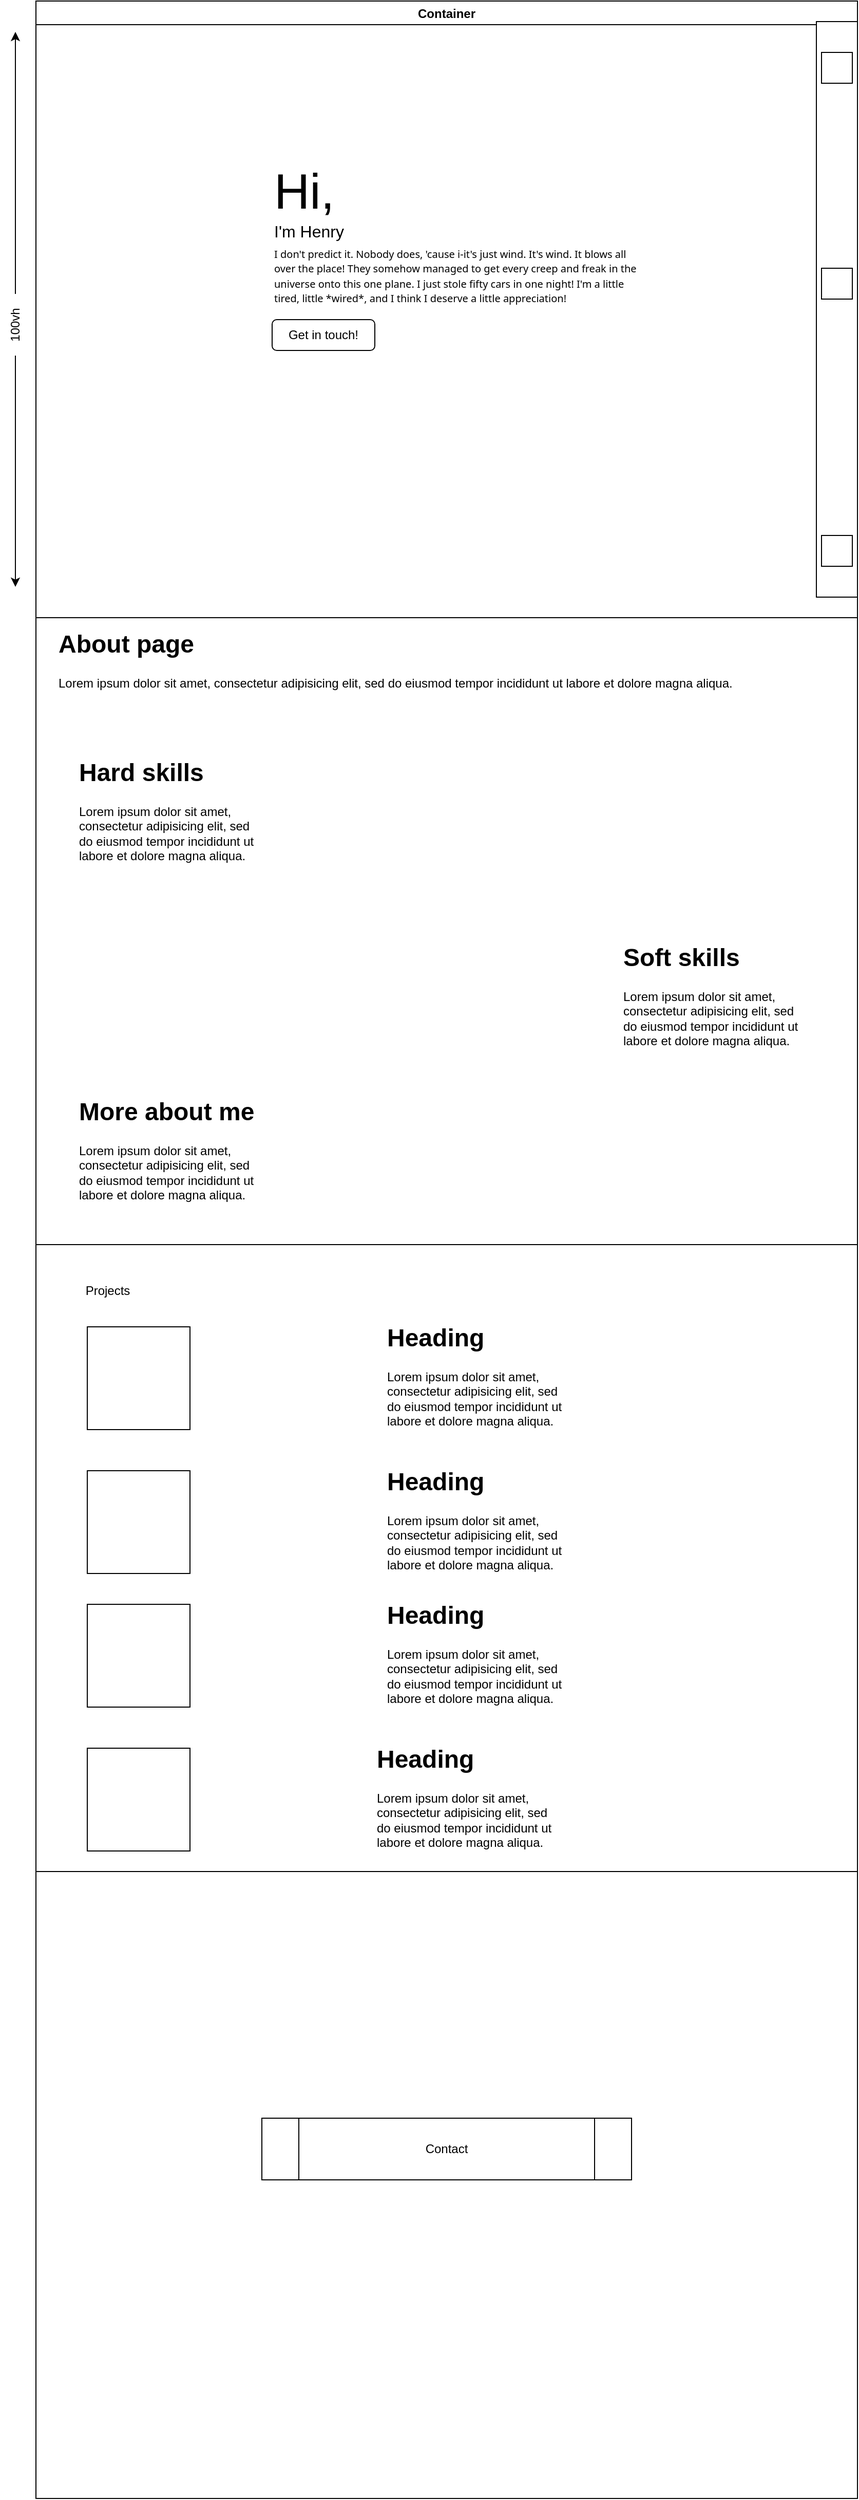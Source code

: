 <mxfile version="24.6.5" type="device">
  <diagram name="Page-1" id="C7EKkYM80mB1PNB-e7aC">
    <mxGraphModel dx="2501" dy="1999" grid="1" gridSize="10" guides="1" tooltips="1" connect="1" arrows="1" fold="1" page="1" pageScale="1" pageWidth="827" pageHeight="1169" math="0" shadow="0">
      <root>
        <mxCell id="0" />
        <mxCell id="1" parent="0" />
        <mxCell id="GUCerZjOvm7Owrwp1h2M-1" value="Container" style="swimlane;" parent="1" vertex="1">
          <mxGeometry y="-20" width="800" height="1820" as="geometry" />
        </mxCell>
        <mxCell id="GUCerZjOvm7Owrwp1h2M-2" value="" style="rounded=0;whiteSpace=wrap;html=1;" parent="GUCerZjOvm7Owrwp1h2M-1" vertex="1">
          <mxGeometry x="760" y="20" width="40" height="560" as="geometry" />
        </mxCell>
        <mxCell id="GUCerZjOvm7Owrwp1h2M-7" value="" style="whiteSpace=wrap;html=1;aspect=fixed;" parent="GUCerZjOvm7Owrwp1h2M-1" vertex="1">
          <mxGeometry x="765" y="50" width="30" height="30" as="geometry" />
        </mxCell>
        <mxCell id="GUCerZjOvm7Owrwp1h2M-8" value="" style="whiteSpace=wrap;html=1;aspect=fixed;" parent="GUCerZjOvm7Owrwp1h2M-1" vertex="1">
          <mxGeometry x="765" y="260" width="30" height="30" as="geometry" />
        </mxCell>
        <mxCell id="GUCerZjOvm7Owrwp1h2M-9" value="" style="whiteSpace=wrap;html=1;aspect=fixed;" parent="GUCerZjOvm7Owrwp1h2M-1" vertex="1">
          <mxGeometry x="765" y="520" width="30" height="30" as="geometry" />
        </mxCell>
        <mxCell id="GUCerZjOvm7Owrwp1h2M-11" value="&lt;font style=&quot;font-size: 48px;&quot;&gt;Hi,&lt;/font&gt;&lt;div&gt;&lt;font size=&quot;3&quot;&gt;I&#39;m Henry&lt;/font&gt;&lt;/div&gt;" style="text;html=1;align=left;verticalAlign=middle;whiteSpace=wrap;rounded=0;" parent="GUCerZjOvm7Owrwp1h2M-1" vertex="1">
          <mxGeometry x="230" y="150" width="280" height="90" as="geometry" />
        </mxCell>
        <mxCell id="GUCerZjOvm7Owrwp1h2M-12" value="&lt;span style=&quot;font-family: ui-sans-serif, system-ui, sans-serif, &amp;quot;Apple Color Emoji&amp;quot;, &amp;quot;Segoe UI Emoji&amp;quot;, &amp;quot;Segoe UI Symbol&amp;quot;, &amp;quot;Noto Color Emoji&amp;quot;; white-space-collapse: break-spaces;&quot;&gt;&lt;font style=&quot;font-size: 10px;&quot;&gt;&lt;br/&gt;I don&#39;t predict it. Nobody does, &#39;cause i-it&#39;s just wind. It&#39;s wind. It blows all over the place! They somehow managed to get every creep and freak in the universe onto this one plane. I just stole fifty cars in one night! I&#39;m a little tired, little *wired*, and I think I deserve a little appreciation!&lt;/font&gt;&lt;/span&gt;" style="text;html=1;align=left;verticalAlign=middle;whiteSpace=wrap;rounded=0;" parent="GUCerZjOvm7Owrwp1h2M-1" vertex="1">
          <mxGeometry x="230" y="220" width="370" height="80" as="geometry" />
        </mxCell>
        <mxCell id="GUCerZjOvm7Owrwp1h2M-13" value="Get in touch!" style="rounded=1;whiteSpace=wrap;html=1;" parent="GUCerZjOvm7Owrwp1h2M-1" vertex="1">
          <mxGeometry x="230" y="310" width="100" height="30" as="geometry" />
        </mxCell>
        <mxCell id="UNdLqfeP5muEoXmxbYU_-1" value="" style="rounded=0;whiteSpace=wrap;html=1;" vertex="1" parent="GUCerZjOvm7Owrwp1h2M-1">
          <mxGeometry y="600" width="800" height="610" as="geometry" />
        </mxCell>
        <mxCell id="UNdLqfeP5muEoXmxbYU_-3" value="&lt;h1 style=&quot;margin-top: 0px;&quot;&gt;About page&lt;/h1&gt;&lt;p&gt;Lorem ipsum dolor sit amet, consectetur adipisicing elit, sed do eiusmod tempor incididunt ut labore et dolore magna aliqua.&lt;/p&gt;" style="text;html=1;whiteSpace=wrap;overflow=hidden;rounded=0;" vertex="1" parent="GUCerZjOvm7Owrwp1h2M-1">
          <mxGeometry x="20" y="605" width="780" height="465" as="geometry" />
        </mxCell>
        <mxCell id="UNdLqfeP5muEoXmxbYU_-4" value="&lt;h1 style=&quot;margin-top: 0px;&quot;&gt;Hard skills&lt;/h1&gt;&lt;p&gt;Lorem ipsum dolor sit amet, consectetur adipisicing elit, sed do eiusmod tempor incididunt ut labore et dolore magna aliqua.&lt;/p&gt;" style="text;html=1;whiteSpace=wrap;overflow=hidden;rounded=0;" vertex="1" parent="GUCerZjOvm7Owrwp1h2M-1">
          <mxGeometry x="40" y="730" width="180" height="120" as="geometry" />
        </mxCell>
        <mxCell id="UNdLqfeP5muEoXmxbYU_-5" value="&lt;h1 style=&quot;margin-top: 0px;&quot;&gt;Soft skills&lt;/h1&gt;&lt;p&gt;Lorem ipsum dolor sit amet, consectetur adipisicing elit, sed do eiusmod tempor incididunt ut labore et dolore magna aliqua.&lt;/p&gt;" style="text;html=1;whiteSpace=wrap;overflow=hidden;rounded=0;" vertex="1" parent="GUCerZjOvm7Owrwp1h2M-1">
          <mxGeometry x="570" y="910" width="180" height="120" as="geometry" />
        </mxCell>
        <mxCell id="UNdLqfeP5muEoXmxbYU_-6" value="&lt;h1 style=&quot;margin-top: 0px;&quot;&gt;More about me&lt;/h1&gt;&lt;p&gt;Lorem ipsum dolor sit amet, consectetur adipisicing elit, sed do eiusmod tempor incididunt ut labore et dolore magna aliqua.&lt;/p&gt;" style="text;html=1;whiteSpace=wrap;overflow=hidden;rounded=0;" vertex="1" parent="GUCerZjOvm7Owrwp1h2M-1">
          <mxGeometry x="40" y="1060" width="180" height="120" as="geometry" />
        </mxCell>
        <mxCell id="UNdLqfeP5muEoXmxbYU_-20" value="" style="rounded=0;whiteSpace=wrap;html=1;" vertex="1" parent="GUCerZjOvm7Owrwp1h2M-1">
          <mxGeometry y="1210" width="800" height="610" as="geometry" />
        </mxCell>
        <mxCell id="UNdLqfeP5muEoXmxbYU_-21" value="Projects" style="text;html=1;align=center;verticalAlign=middle;whiteSpace=wrap;rounded=0;" vertex="1" parent="GUCerZjOvm7Owrwp1h2M-1">
          <mxGeometry x="40" y="1240" width="60" height="30" as="geometry" />
        </mxCell>
        <mxCell id="UNdLqfeP5muEoXmxbYU_-22" value="" style="whiteSpace=wrap;html=1;aspect=fixed;" vertex="1" parent="GUCerZjOvm7Owrwp1h2M-1">
          <mxGeometry x="50" y="1290" width="100" height="100" as="geometry" />
        </mxCell>
        <mxCell id="UNdLqfeP5muEoXmxbYU_-55" value="" style="whiteSpace=wrap;html=1;aspect=fixed;" vertex="1" parent="GUCerZjOvm7Owrwp1h2M-1">
          <mxGeometry x="50" y="1430" width="100" height="100" as="geometry" />
        </mxCell>
        <mxCell id="UNdLqfeP5muEoXmxbYU_-56" value="" style="whiteSpace=wrap;html=1;aspect=fixed;" vertex="1" parent="GUCerZjOvm7Owrwp1h2M-1">
          <mxGeometry x="50" y="1560" width="100" height="100" as="geometry" />
        </mxCell>
        <mxCell id="UNdLqfeP5muEoXmxbYU_-57" value="" style="whiteSpace=wrap;html=1;aspect=fixed;" vertex="1" parent="GUCerZjOvm7Owrwp1h2M-1">
          <mxGeometry x="50" y="1700" width="100" height="100" as="geometry" />
        </mxCell>
        <mxCell id="UNdLqfeP5muEoXmxbYU_-59" value="&lt;h1 style=&quot;margin-top: 0px;&quot;&gt;Heading&lt;/h1&gt;&lt;p&gt;Lorem ipsum dolor sit amet, consectetur adipisicing elit, sed do eiusmod tempor incididunt ut labore et dolore magna aliqua.&lt;/p&gt;" style="text;html=1;whiteSpace=wrap;overflow=hidden;rounded=0;" vertex="1" parent="GUCerZjOvm7Owrwp1h2M-1">
          <mxGeometry x="340" y="1280" width="180" height="120" as="geometry" />
        </mxCell>
        <mxCell id="UNdLqfeP5muEoXmxbYU_-60" value="&lt;h1 style=&quot;margin-top: 0px;&quot;&gt;Heading&lt;/h1&gt;&lt;p&gt;Lorem ipsum dolor sit amet, consectetur adipisicing elit, sed do eiusmod tempor incididunt ut labore et dolore magna aliqua.&lt;/p&gt;" style="text;html=1;whiteSpace=wrap;overflow=hidden;rounded=0;" vertex="1" parent="GUCerZjOvm7Owrwp1h2M-1">
          <mxGeometry x="340" y="1420" width="180" height="120" as="geometry" />
        </mxCell>
        <mxCell id="UNdLqfeP5muEoXmxbYU_-61" value="&lt;h1 style=&quot;margin-top: 0px;&quot;&gt;Heading&lt;/h1&gt;&lt;p&gt;Lorem ipsum dolor sit amet, consectetur adipisicing elit, sed do eiusmod tempor incididunt ut labore et dolore magna aliqua.&lt;/p&gt;" style="text;html=1;whiteSpace=wrap;overflow=hidden;rounded=0;" vertex="1" parent="GUCerZjOvm7Owrwp1h2M-1">
          <mxGeometry x="340" y="1550" width="180" height="120" as="geometry" />
        </mxCell>
        <mxCell id="UNdLqfeP5muEoXmxbYU_-62" value="&lt;h1 style=&quot;margin-top: 0px;&quot;&gt;Heading&lt;/h1&gt;&lt;p&gt;Lorem ipsum dolor sit amet, consectetur adipisicing elit, sed do eiusmod tempor incididunt ut labore et dolore magna aliqua.&lt;/p&gt;" style="text;html=1;whiteSpace=wrap;overflow=hidden;rounded=0;" vertex="1" parent="GUCerZjOvm7Owrwp1h2M-1">
          <mxGeometry x="330" y="1690" width="180" height="120" as="geometry" />
        </mxCell>
        <mxCell id="GUCerZjOvm7Owrwp1h2M-5" style="edgeStyle=orthogonalEdgeStyle;rounded=0;orthogonalLoop=1;jettySize=auto;html=1;exitX=1;exitY=0.5;exitDx=0;exitDy=0;" parent="1" source="GUCerZjOvm7Owrwp1h2M-3" edge="1">
          <mxGeometry relative="1" as="geometry">
            <mxPoint x="-20" y="10" as="targetPoint" />
          </mxGeometry>
        </mxCell>
        <mxCell id="GUCerZjOvm7Owrwp1h2M-6" style="edgeStyle=orthogonalEdgeStyle;rounded=0;orthogonalLoop=1;jettySize=auto;html=1;exitX=0;exitY=0.5;exitDx=0;exitDy=0;" parent="1" source="GUCerZjOvm7Owrwp1h2M-3" edge="1">
          <mxGeometry relative="1" as="geometry">
            <mxPoint x="-20" y="550" as="targetPoint" />
          </mxGeometry>
        </mxCell>
        <mxCell id="GUCerZjOvm7Owrwp1h2M-3" value="100vh" style="text;html=1;align=center;verticalAlign=middle;whiteSpace=wrap;rounded=0;rotation=-90;" parent="1" vertex="1">
          <mxGeometry x="-50" y="280" width="60" height="30" as="geometry" />
        </mxCell>
        <mxCell id="UNdLqfeP5muEoXmxbYU_-63" value="" style="rounded=0;whiteSpace=wrap;html=1;" vertex="1" parent="1">
          <mxGeometry y="1800" width="800" height="610" as="geometry" />
        </mxCell>
        <mxCell id="UNdLqfeP5muEoXmxbYU_-64" value="Contact" style="shape=process;whiteSpace=wrap;html=1;backgroundOutline=1;" vertex="1" parent="1">
          <mxGeometry x="220" y="2040" width="360" height="60" as="geometry" />
        </mxCell>
      </root>
    </mxGraphModel>
  </diagram>
</mxfile>
